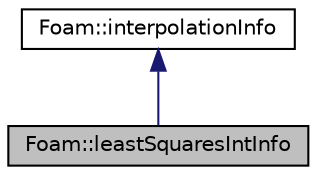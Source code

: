 digraph "Foam::leastSquaresIntInfo"
{
 // LATEX_PDF_SIZE
  edge [fontname="Helvetica",fontsize="10",labelfontname="Helvetica",labelfontsize="10"];
  node [fontname="Helvetica",fontsize="10",shape=record];
  Node1 [label="Foam::leastSquaresIntInfo",height=0.2,width=0.4,color="black", fillcolor="grey75", style="filled", fontcolor="black",tooltip=" "];
  Node2 -> Node1 [dir="back",color="midnightblue",fontsize="10",style="solid",fontname="Helvetica"];
  Node2 [label="Foam::interpolationInfo",height=0.2,width=0.4,color="black", fillcolor="white", style="filled",URL="$classFoam_1_1interpolationInfo.html",tooltip=" "];
}
